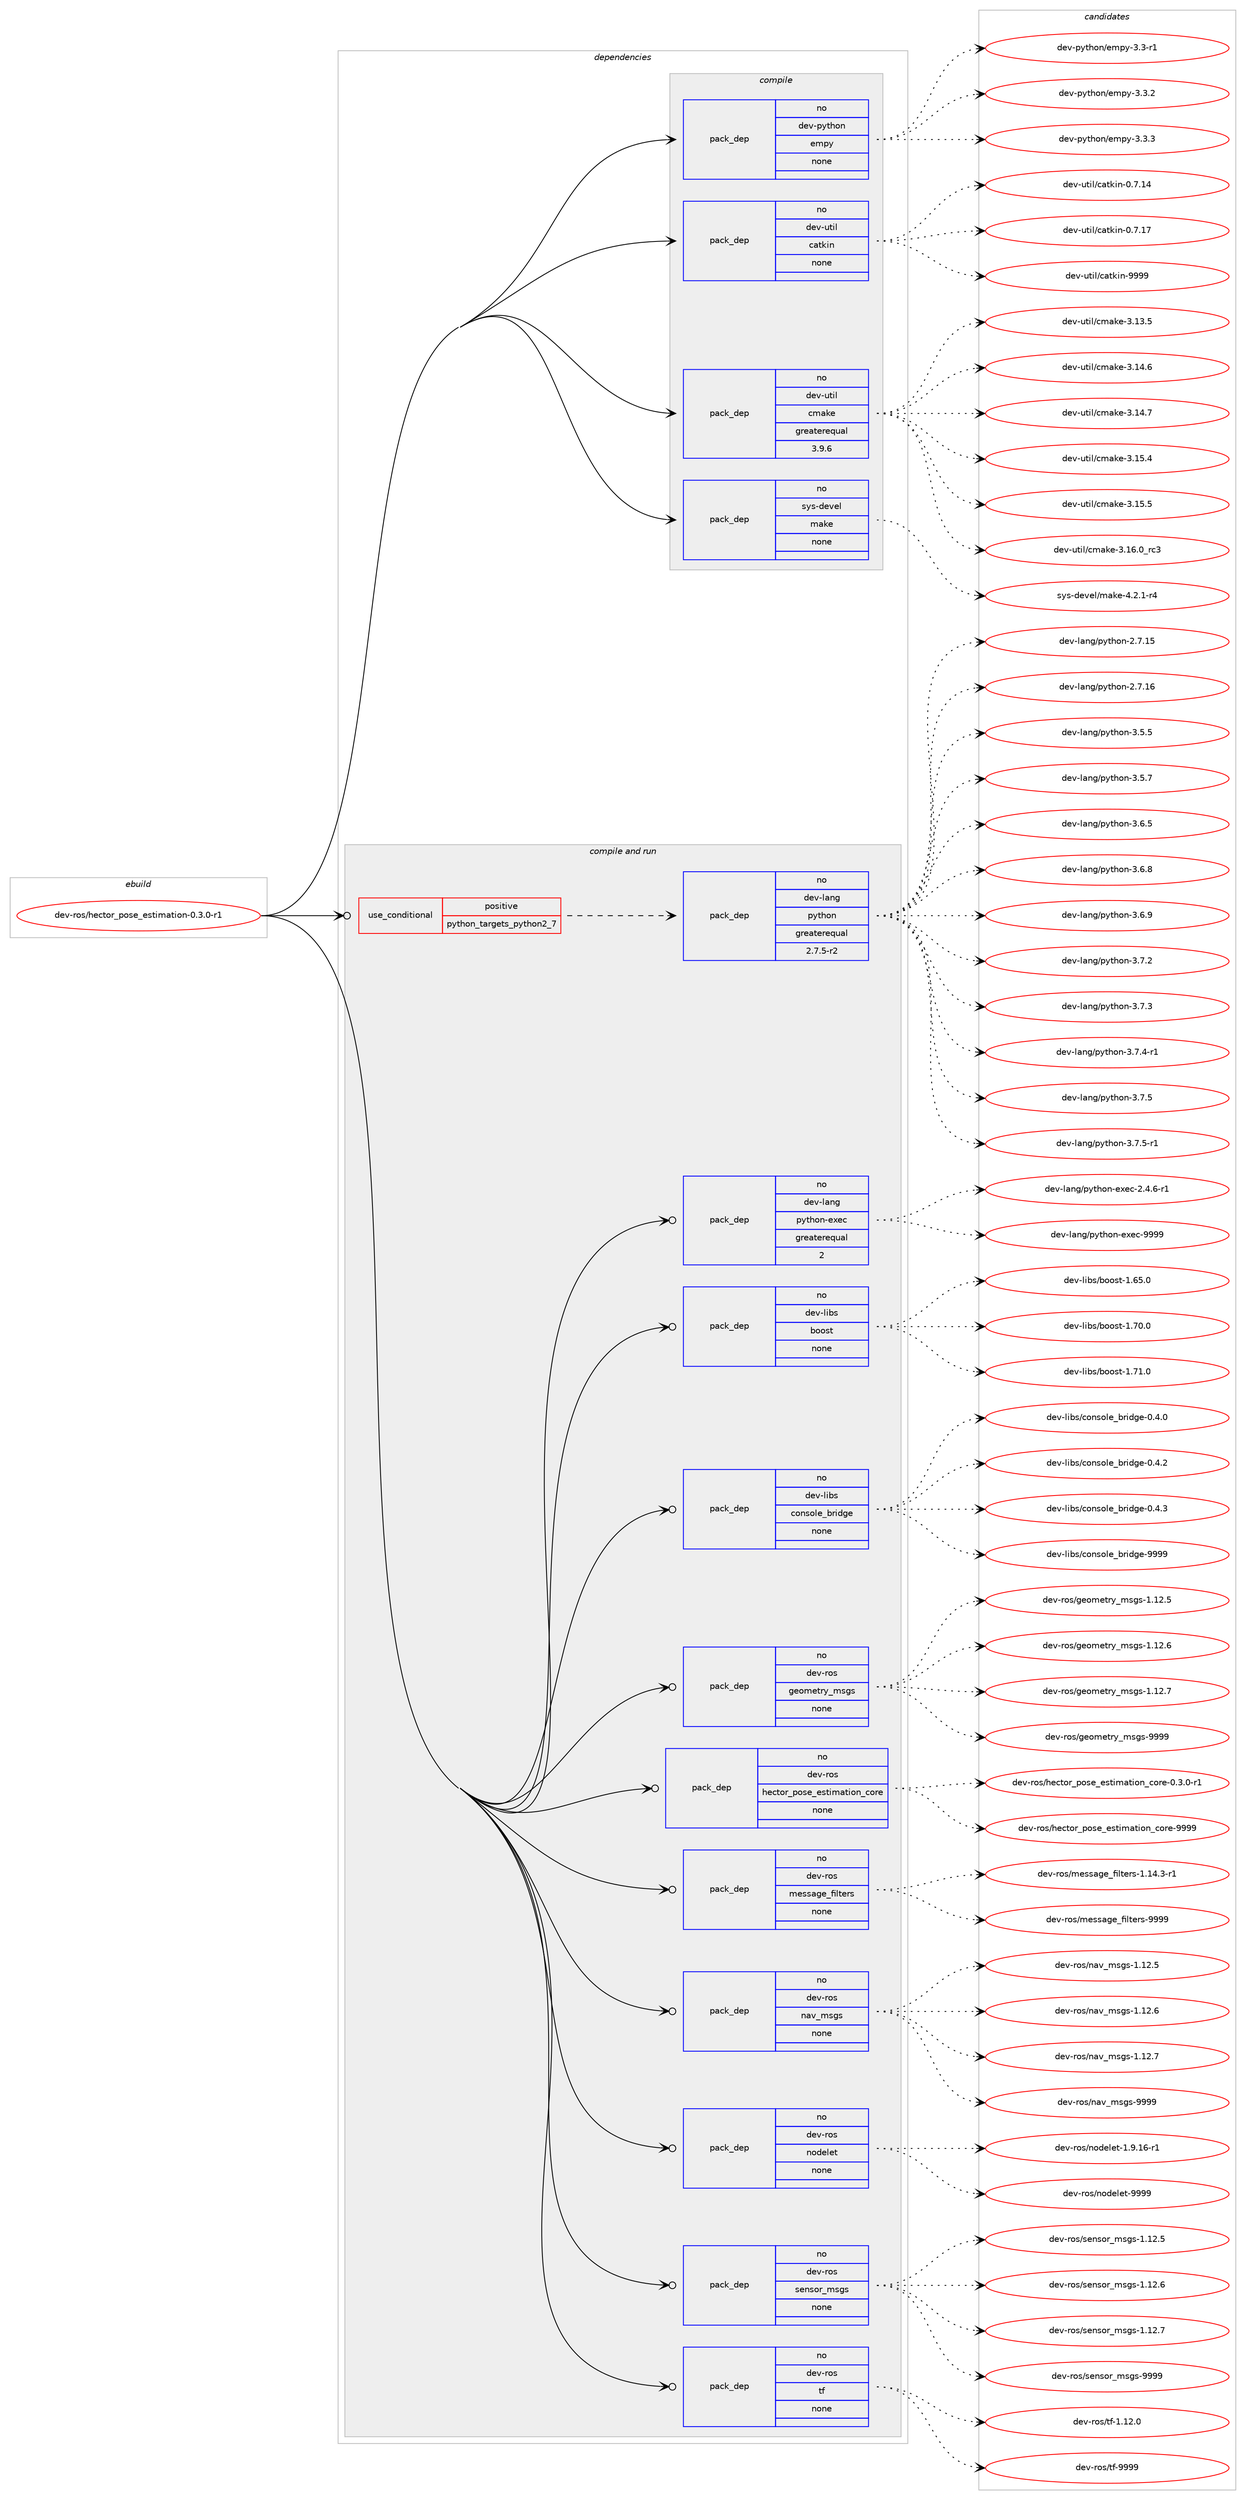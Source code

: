 digraph prolog {

# *************
# Graph options
# *************

newrank=true;
concentrate=true;
compound=true;
graph [rankdir=LR,fontname=Helvetica,fontsize=10,ranksep=1.5];#, ranksep=2.5, nodesep=0.2];
edge  [arrowhead=vee];
node  [fontname=Helvetica,fontsize=10];

# **********
# The ebuild
# **********

subgraph cluster_leftcol {
color=gray;
rank=same;
label=<<i>ebuild</i>>;
id [label="dev-ros/hector_pose_estimation-0.3.0-r1", color=red, width=4, href="../dev-ros/hector_pose_estimation-0.3.0-r1.svg"];
}

# ****************
# The dependencies
# ****************

subgraph cluster_midcol {
color=gray;
label=<<i>dependencies</i>>;
subgraph cluster_compile {
fillcolor="#eeeeee";
style=filled;
label=<<i>compile</i>>;
subgraph pack488463 {
dependency653864 [label=<<TABLE BORDER="0" CELLBORDER="1" CELLSPACING="0" CELLPADDING="4" WIDTH="220"><TR><TD ROWSPAN="6" CELLPADDING="30">pack_dep</TD></TR><TR><TD WIDTH="110">no</TD></TR><TR><TD>dev-python</TD></TR><TR><TD>empy</TD></TR><TR><TD>none</TD></TR><TR><TD></TD></TR></TABLE>>, shape=none, color=blue];
}
id:e -> dependency653864:w [weight=20,style="solid",arrowhead="vee"];
subgraph pack488464 {
dependency653865 [label=<<TABLE BORDER="0" CELLBORDER="1" CELLSPACING="0" CELLPADDING="4" WIDTH="220"><TR><TD ROWSPAN="6" CELLPADDING="30">pack_dep</TD></TR><TR><TD WIDTH="110">no</TD></TR><TR><TD>dev-util</TD></TR><TR><TD>catkin</TD></TR><TR><TD>none</TD></TR><TR><TD></TD></TR></TABLE>>, shape=none, color=blue];
}
id:e -> dependency653865:w [weight=20,style="solid",arrowhead="vee"];
subgraph pack488465 {
dependency653866 [label=<<TABLE BORDER="0" CELLBORDER="1" CELLSPACING="0" CELLPADDING="4" WIDTH="220"><TR><TD ROWSPAN="6" CELLPADDING="30">pack_dep</TD></TR><TR><TD WIDTH="110">no</TD></TR><TR><TD>dev-util</TD></TR><TR><TD>cmake</TD></TR><TR><TD>greaterequal</TD></TR><TR><TD>3.9.6</TD></TR></TABLE>>, shape=none, color=blue];
}
id:e -> dependency653866:w [weight=20,style="solid",arrowhead="vee"];
subgraph pack488466 {
dependency653867 [label=<<TABLE BORDER="0" CELLBORDER="1" CELLSPACING="0" CELLPADDING="4" WIDTH="220"><TR><TD ROWSPAN="6" CELLPADDING="30">pack_dep</TD></TR><TR><TD WIDTH="110">no</TD></TR><TR><TD>sys-devel</TD></TR><TR><TD>make</TD></TR><TR><TD>none</TD></TR><TR><TD></TD></TR></TABLE>>, shape=none, color=blue];
}
id:e -> dependency653867:w [weight=20,style="solid",arrowhead="vee"];
}
subgraph cluster_compileandrun {
fillcolor="#eeeeee";
style=filled;
label=<<i>compile and run</i>>;
subgraph cond153495 {
dependency653868 [label=<<TABLE BORDER="0" CELLBORDER="1" CELLSPACING="0" CELLPADDING="4"><TR><TD ROWSPAN="3" CELLPADDING="10">use_conditional</TD></TR><TR><TD>positive</TD></TR><TR><TD>python_targets_python2_7</TD></TR></TABLE>>, shape=none, color=red];
subgraph pack488467 {
dependency653869 [label=<<TABLE BORDER="0" CELLBORDER="1" CELLSPACING="0" CELLPADDING="4" WIDTH="220"><TR><TD ROWSPAN="6" CELLPADDING="30">pack_dep</TD></TR><TR><TD WIDTH="110">no</TD></TR><TR><TD>dev-lang</TD></TR><TR><TD>python</TD></TR><TR><TD>greaterequal</TD></TR><TR><TD>2.7.5-r2</TD></TR></TABLE>>, shape=none, color=blue];
}
dependency653868:e -> dependency653869:w [weight=20,style="dashed",arrowhead="vee"];
}
id:e -> dependency653868:w [weight=20,style="solid",arrowhead="odotvee"];
subgraph pack488468 {
dependency653870 [label=<<TABLE BORDER="0" CELLBORDER="1" CELLSPACING="0" CELLPADDING="4" WIDTH="220"><TR><TD ROWSPAN="6" CELLPADDING="30">pack_dep</TD></TR><TR><TD WIDTH="110">no</TD></TR><TR><TD>dev-lang</TD></TR><TR><TD>python-exec</TD></TR><TR><TD>greaterequal</TD></TR><TR><TD>2</TD></TR></TABLE>>, shape=none, color=blue];
}
id:e -> dependency653870:w [weight=20,style="solid",arrowhead="odotvee"];
subgraph pack488469 {
dependency653871 [label=<<TABLE BORDER="0" CELLBORDER="1" CELLSPACING="0" CELLPADDING="4" WIDTH="220"><TR><TD ROWSPAN="6" CELLPADDING="30">pack_dep</TD></TR><TR><TD WIDTH="110">no</TD></TR><TR><TD>dev-libs</TD></TR><TR><TD>boost</TD></TR><TR><TD>none</TD></TR><TR><TD></TD></TR></TABLE>>, shape=none, color=blue];
}
id:e -> dependency653871:w [weight=20,style="solid",arrowhead="odotvee"];
subgraph pack488470 {
dependency653872 [label=<<TABLE BORDER="0" CELLBORDER="1" CELLSPACING="0" CELLPADDING="4" WIDTH="220"><TR><TD ROWSPAN="6" CELLPADDING="30">pack_dep</TD></TR><TR><TD WIDTH="110">no</TD></TR><TR><TD>dev-libs</TD></TR><TR><TD>console_bridge</TD></TR><TR><TD>none</TD></TR><TR><TD></TD></TR></TABLE>>, shape=none, color=blue];
}
id:e -> dependency653872:w [weight=20,style="solid",arrowhead="odotvee"];
subgraph pack488471 {
dependency653873 [label=<<TABLE BORDER="0" CELLBORDER="1" CELLSPACING="0" CELLPADDING="4" WIDTH="220"><TR><TD ROWSPAN="6" CELLPADDING="30">pack_dep</TD></TR><TR><TD WIDTH="110">no</TD></TR><TR><TD>dev-ros</TD></TR><TR><TD>geometry_msgs</TD></TR><TR><TD>none</TD></TR><TR><TD></TD></TR></TABLE>>, shape=none, color=blue];
}
id:e -> dependency653873:w [weight=20,style="solid",arrowhead="odotvee"];
subgraph pack488472 {
dependency653874 [label=<<TABLE BORDER="0" CELLBORDER="1" CELLSPACING="0" CELLPADDING="4" WIDTH="220"><TR><TD ROWSPAN="6" CELLPADDING="30">pack_dep</TD></TR><TR><TD WIDTH="110">no</TD></TR><TR><TD>dev-ros</TD></TR><TR><TD>hector_pose_estimation_core</TD></TR><TR><TD>none</TD></TR><TR><TD></TD></TR></TABLE>>, shape=none, color=blue];
}
id:e -> dependency653874:w [weight=20,style="solid",arrowhead="odotvee"];
subgraph pack488473 {
dependency653875 [label=<<TABLE BORDER="0" CELLBORDER="1" CELLSPACING="0" CELLPADDING="4" WIDTH="220"><TR><TD ROWSPAN="6" CELLPADDING="30">pack_dep</TD></TR><TR><TD WIDTH="110">no</TD></TR><TR><TD>dev-ros</TD></TR><TR><TD>message_filters</TD></TR><TR><TD>none</TD></TR><TR><TD></TD></TR></TABLE>>, shape=none, color=blue];
}
id:e -> dependency653875:w [weight=20,style="solid",arrowhead="odotvee"];
subgraph pack488474 {
dependency653876 [label=<<TABLE BORDER="0" CELLBORDER="1" CELLSPACING="0" CELLPADDING="4" WIDTH="220"><TR><TD ROWSPAN="6" CELLPADDING="30">pack_dep</TD></TR><TR><TD WIDTH="110">no</TD></TR><TR><TD>dev-ros</TD></TR><TR><TD>nav_msgs</TD></TR><TR><TD>none</TD></TR><TR><TD></TD></TR></TABLE>>, shape=none, color=blue];
}
id:e -> dependency653876:w [weight=20,style="solid",arrowhead="odotvee"];
subgraph pack488475 {
dependency653877 [label=<<TABLE BORDER="0" CELLBORDER="1" CELLSPACING="0" CELLPADDING="4" WIDTH="220"><TR><TD ROWSPAN="6" CELLPADDING="30">pack_dep</TD></TR><TR><TD WIDTH="110">no</TD></TR><TR><TD>dev-ros</TD></TR><TR><TD>nodelet</TD></TR><TR><TD>none</TD></TR><TR><TD></TD></TR></TABLE>>, shape=none, color=blue];
}
id:e -> dependency653877:w [weight=20,style="solid",arrowhead="odotvee"];
subgraph pack488476 {
dependency653878 [label=<<TABLE BORDER="0" CELLBORDER="1" CELLSPACING="0" CELLPADDING="4" WIDTH="220"><TR><TD ROWSPAN="6" CELLPADDING="30">pack_dep</TD></TR><TR><TD WIDTH="110">no</TD></TR><TR><TD>dev-ros</TD></TR><TR><TD>sensor_msgs</TD></TR><TR><TD>none</TD></TR><TR><TD></TD></TR></TABLE>>, shape=none, color=blue];
}
id:e -> dependency653878:w [weight=20,style="solid",arrowhead="odotvee"];
subgraph pack488477 {
dependency653879 [label=<<TABLE BORDER="0" CELLBORDER="1" CELLSPACING="0" CELLPADDING="4" WIDTH="220"><TR><TD ROWSPAN="6" CELLPADDING="30">pack_dep</TD></TR><TR><TD WIDTH="110">no</TD></TR><TR><TD>dev-ros</TD></TR><TR><TD>tf</TD></TR><TR><TD>none</TD></TR><TR><TD></TD></TR></TABLE>>, shape=none, color=blue];
}
id:e -> dependency653879:w [weight=20,style="solid",arrowhead="odotvee"];
}
subgraph cluster_run {
fillcolor="#eeeeee";
style=filled;
label=<<i>run</i>>;
}
}

# **************
# The candidates
# **************

subgraph cluster_choices {
rank=same;
color=gray;
label=<<i>candidates</i>>;

subgraph choice488463 {
color=black;
nodesep=1;
choice1001011184511212111610411111047101109112121455146514511449 [label="dev-python/empy-3.3-r1", color=red, width=4,href="../dev-python/empy-3.3-r1.svg"];
choice1001011184511212111610411111047101109112121455146514650 [label="dev-python/empy-3.3.2", color=red, width=4,href="../dev-python/empy-3.3.2.svg"];
choice1001011184511212111610411111047101109112121455146514651 [label="dev-python/empy-3.3.3", color=red, width=4,href="../dev-python/empy-3.3.3.svg"];
dependency653864:e -> choice1001011184511212111610411111047101109112121455146514511449:w [style=dotted,weight="100"];
dependency653864:e -> choice1001011184511212111610411111047101109112121455146514650:w [style=dotted,weight="100"];
dependency653864:e -> choice1001011184511212111610411111047101109112121455146514651:w [style=dotted,weight="100"];
}
subgraph choice488464 {
color=black;
nodesep=1;
choice1001011184511711610510847999711610710511045484655464952 [label="dev-util/catkin-0.7.14", color=red, width=4,href="../dev-util/catkin-0.7.14.svg"];
choice1001011184511711610510847999711610710511045484655464955 [label="dev-util/catkin-0.7.17", color=red, width=4,href="../dev-util/catkin-0.7.17.svg"];
choice100101118451171161051084799971161071051104557575757 [label="dev-util/catkin-9999", color=red, width=4,href="../dev-util/catkin-9999.svg"];
dependency653865:e -> choice1001011184511711610510847999711610710511045484655464952:w [style=dotted,weight="100"];
dependency653865:e -> choice1001011184511711610510847999711610710511045484655464955:w [style=dotted,weight="100"];
dependency653865:e -> choice100101118451171161051084799971161071051104557575757:w [style=dotted,weight="100"];
}
subgraph choice488465 {
color=black;
nodesep=1;
choice1001011184511711610510847991099710710145514649514653 [label="dev-util/cmake-3.13.5", color=red, width=4,href="../dev-util/cmake-3.13.5.svg"];
choice1001011184511711610510847991099710710145514649524654 [label="dev-util/cmake-3.14.6", color=red, width=4,href="../dev-util/cmake-3.14.6.svg"];
choice1001011184511711610510847991099710710145514649524655 [label="dev-util/cmake-3.14.7", color=red, width=4,href="../dev-util/cmake-3.14.7.svg"];
choice1001011184511711610510847991099710710145514649534652 [label="dev-util/cmake-3.15.4", color=red, width=4,href="../dev-util/cmake-3.15.4.svg"];
choice1001011184511711610510847991099710710145514649534653 [label="dev-util/cmake-3.15.5", color=red, width=4,href="../dev-util/cmake-3.15.5.svg"];
choice1001011184511711610510847991099710710145514649544648951149951 [label="dev-util/cmake-3.16.0_rc3", color=red, width=4,href="../dev-util/cmake-3.16.0_rc3.svg"];
dependency653866:e -> choice1001011184511711610510847991099710710145514649514653:w [style=dotted,weight="100"];
dependency653866:e -> choice1001011184511711610510847991099710710145514649524654:w [style=dotted,weight="100"];
dependency653866:e -> choice1001011184511711610510847991099710710145514649524655:w [style=dotted,weight="100"];
dependency653866:e -> choice1001011184511711610510847991099710710145514649534652:w [style=dotted,weight="100"];
dependency653866:e -> choice1001011184511711610510847991099710710145514649534653:w [style=dotted,weight="100"];
dependency653866:e -> choice1001011184511711610510847991099710710145514649544648951149951:w [style=dotted,weight="100"];
}
subgraph choice488466 {
color=black;
nodesep=1;
choice1151211154510010111810110847109971071014552465046494511452 [label="sys-devel/make-4.2.1-r4", color=red, width=4,href="../sys-devel/make-4.2.1-r4.svg"];
dependency653867:e -> choice1151211154510010111810110847109971071014552465046494511452:w [style=dotted,weight="100"];
}
subgraph choice488467 {
color=black;
nodesep=1;
choice10010111845108971101034711212111610411111045504655464953 [label="dev-lang/python-2.7.15", color=red, width=4,href="../dev-lang/python-2.7.15.svg"];
choice10010111845108971101034711212111610411111045504655464954 [label="dev-lang/python-2.7.16", color=red, width=4,href="../dev-lang/python-2.7.16.svg"];
choice100101118451089711010347112121116104111110455146534653 [label="dev-lang/python-3.5.5", color=red, width=4,href="../dev-lang/python-3.5.5.svg"];
choice100101118451089711010347112121116104111110455146534655 [label="dev-lang/python-3.5.7", color=red, width=4,href="../dev-lang/python-3.5.7.svg"];
choice100101118451089711010347112121116104111110455146544653 [label="dev-lang/python-3.6.5", color=red, width=4,href="../dev-lang/python-3.6.5.svg"];
choice100101118451089711010347112121116104111110455146544656 [label="dev-lang/python-3.6.8", color=red, width=4,href="../dev-lang/python-3.6.8.svg"];
choice100101118451089711010347112121116104111110455146544657 [label="dev-lang/python-3.6.9", color=red, width=4,href="../dev-lang/python-3.6.9.svg"];
choice100101118451089711010347112121116104111110455146554650 [label="dev-lang/python-3.7.2", color=red, width=4,href="../dev-lang/python-3.7.2.svg"];
choice100101118451089711010347112121116104111110455146554651 [label="dev-lang/python-3.7.3", color=red, width=4,href="../dev-lang/python-3.7.3.svg"];
choice1001011184510897110103471121211161041111104551465546524511449 [label="dev-lang/python-3.7.4-r1", color=red, width=4,href="../dev-lang/python-3.7.4-r1.svg"];
choice100101118451089711010347112121116104111110455146554653 [label="dev-lang/python-3.7.5", color=red, width=4,href="../dev-lang/python-3.7.5.svg"];
choice1001011184510897110103471121211161041111104551465546534511449 [label="dev-lang/python-3.7.5-r1", color=red, width=4,href="../dev-lang/python-3.7.5-r1.svg"];
dependency653869:e -> choice10010111845108971101034711212111610411111045504655464953:w [style=dotted,weight="100"];
dependency653869:e -> choice10010111845108971101034711212111610411111045504655464954:w [style=dotted,weight="100"];
dependency653869:e -> choice100101118451089711010347112121116104111110455146534653:w [style=dotted,weight="100"];
dependency653869:e -> choice100101118451089711010347112121116104111110455146534655:w [style=dotted,weight="100"];
dependency653869:e -> choice100101118451089711010347112121116104111110455146544653:w [style=dotted,weight="100"];
dependency653869:e -> choice100101118451089711010347112121116104111110455146544656:w [style=dotted,weight="100"];
dependency653869:e -> choice100101118451089711010347112121116104111110455146544657:w [style=dotted,weight="100"];
dependency653869:e -> choice100101118451089711010347112121116104111110455146554650:w [style=dotted,weight="100"];
dependency653869:e -> choice100101118451089711010347112121116104111110455146554651:w [style=dotted,weight="100"];
dependency653869:e -> choice1001011184510897110103471121211161041111104551465546524511449:w [style=dotted,weight="100"];
dependency653869:e -> choice100101118451089711010347112121116104111110455146554653:w [style=dotted,weight="100"];
dependency653869:e -> choice1001011184510897110103471121211161041111104551465546534511449:w [style=dotted,weight="100"];
}
subgraph choice488468 {
color=black;
nodesep=1;
choice10010111845108971101034711212111610411111045101120101994550465246544511449 [label="dev-lang/python-exec-2.4.6-r1", color=red, width=4,href="../dev-lang/python-exec-2.4.6-r1.svg"];
choice10010111845108971101034711212111610411111045101120101994557575757 [label="dev-lang/python-exec-9999", color=red, width=4,href="../dev-lang/python-exec-9999.svg"];
dependency653870:e -> choice10010111845108971101034711212111610411111045101120101994550465246544511449:w [style=dotted,weight="100"];
dependency653870:e -> choice10010111845108971101034711212111610411111045101120101994557575757:w [style=dotted,weight="100"];
}
subgraph choice488469 {
color=black;
nodesep=1;
choice1001011184510810598115479811111111511645494654534648 [label="dev-libs/boost-1.65.0", color=red, width=4,href="../dev-libs/boost-1.65.0.svg"];
choice1001011184510810598115479811111111511645494655484648 [label="dev-libs/boost-1.70.0", color=red, width=4,href="../dev-libs/boost-1.70.0.svg"];
choice1001011184510810598115479811111111511645494655494648 [label="dev-libs/boost-1.71.0", color=red, width=4,href="../dev-libs/boost-1.71.0.svg"];
dependency653871:e -> choice1001011184510810598115479811111111511645494654534648:w [style=dotted,weight="100"];
dependency653871:e -> choice1001011184510810598115479811111111511645494655484648:w [style=dotted,weight="100"];
dependency653871:e -> choice1001011184510810598115479811111111511645494655494648:w [style=dotted,weight="100"];
}
subgraph choice488470 {
color=black;
nodesep=1;
choice100101118451081059811547991111101151111081019598114105100103101454846524648 [label="dev-libs/console_bridge-0.4.0", color=red, width=4,href="../dev-libs/console_bridge-0.4.0.svg"];
choice100101118451081059811547991111101151111081019598114105100103101454846524650 [label="dev-libs/console_bridge-0.4.2", color=red, width=4,href="../dev-libs/console_bridge-0.4.2.svg"];
choice100101118451081059811547991111101151111081019598114105100103101454846524651 [label="dev-libs/console_bridge-0.4.3", color=red, width=4,href="../dev-libs/console_bridge-0.4.3.svg"];
choice1001011184510810598115479911111011511110810195981141051001031014557575757 [label="dev-libs/console_bridge-9999", color=red, width=4,href="../dev-libs/console_bridge-9999.svg"];
dependency653872:e -> choice100101118451081059811547991111101151111081019598114105100103101454846524648:w [style=dotted,weight="100"];
dependency653872:e -> choice100101118451081059811547991111101151111081019598114105100103101454846524650:w [style=dotted,weight="100"];
dependency653872:e -> choice100101118451081059811547991111101151111081019598114105100103101454846524651:w [style=dotted,weight="100"];
dependency653872:e -> choice1001011184510810598115479911111011511110810195981141051001031014557575757:w [style=dotted,weight="100"];
}
subgraph choice488471 {
color=black;
nodesep=1;
choice10010111845114111115471031011111091011161141219510911510311545494649504653 [label="dev-ros/geometry_msgs-1.12.5", color=red, width=4,href="../dev-ros/geometry_msgs-1.12.5.svg"];
choice10010111845114111115471031011111091011161141219510911510311545494649504654 [label="dev-ros/geometry_msgs-1.12.6", color=red, width=4,href="../dev-ros/geometry_msgs-1.12.6.svg"];
choice10010111845114111115471031011111091011161141219510911510311545494649504655 [label="dev-ros/geometry_msgs-1.12.7", color=red, width=4,href="../dev-ros/geometry_msgs-1.12.7.svg"];
choice1001011184511411111547103101111109101116114121951091151031154557575757 [label="dev-ros/geometry_msgs-9999", color=red, width=4,href="../dev-ros/geometry_msgs-9999.svg"];
dependency653873:e -> choice10010111845114111115471031011111091011161141219510911510311545494649504653:w [style=dotted,weight="100"];
dependency653873:e -> choice10010111845114111115471031011111091011161141219510911510311545494649504654:w [style=dotted,weight="100"];
dependency653873:e -> choice10010111845114111115471031011111091011161141219510911510311545494649504655:w [style=dotted,weight="100"];
dependency653873:e -> choice1001011184511411111547103101111109101116114121951091151031154557575757:w [style=dotted,weight="100"];
}
subgraph choice488472 {
color=black;
nodesep=1;
choice10010111845114111115471041019911611111495112111115101951011151161051099711610511111095991111141014548465146484511449 [label="dev-ros/hector_pose_estimation_core-0.3.0-r1", color=red, width=4,href="../dev-ros/hector_pose_estimation_core-0.3.0-r1.svg"];
choice10010111845114111115471041019911611111495112111115101951011151161051099711610511111095991111141014557575757 [label="dev-ros/hector_pose_estimation_core-9999", color=red, width=4,href="../dev-ros/hector_pose_estimation_core-9999.svg"];
dependency653874:e -> choice10010111845114111115471041019911611111495112111115101951011151161051099711610511111095991111141014548465146484511449:w [style=dotted,weight="100"];
dependency653874:e -> choice10010111845114111115471041019911611111495112111115101951011151161051099711610511111095991111141014557575757:w [style=dotted,weight="100"];
}
subgraph choice488473 {
color=black;
nodesep=1;
choice10010111845114111115471091011151159710310195102105108116101114115454946495246514511449 [label="dev-ros/message_filters-1.14.3-r1", color=red, width=4,href="../dev-ros/message_filters-1.14.3-r1.svg"];
choice100101118451141111154710910111511597103101951021051081161011141154557575757 [label="dev-ros/message_filters-9999", color=red, width=4,href="../dev-ros/message_filters-9999.svg"];
dependency653875:e -> choice10010111845114111115471091011151159710310195102105108116101114115454946495246514511449:w [style=dotted,weight="100"];
dependency653875:e -> choice100101118451141111154710910111511597103101951021051081161011141154557575757:w [style=dotted,weight="100"];
}
subgraph choice488474 {
color=black;
nodesep=1;
choice1001011184511411111547110971189510911510311545494649504653 [label="dev-ros/nav_msgs-1.12.5", color=red, width=4,href="../dev-ros/nav_msgs-1.12.5.svg"];
choice1001011184511411111547110971189510911510311545494649504654 [label="dev-ros/nav_msgs-1.12.6", color=red, width=4,href="../dev-ros/nav_msgs-1.12.6.svg"];
choice1001011184511411111547110971189510911510311545494649504655 [label="dev-ros/nav_msgs-1.12.7", color=red, width=4,href="../dev-ros/nav_msgs-1.12.7.svg"];
choice100101118451141111154711097118951091151031154557575757 [label="dev-ros/nav_msgs-9999", color=red, width=4,href="../dev-ros/nav_msgs-9999.svg"];
dependency653876:e -> choice1001011184511411111547110971189510911510311545494649504653:w [style=dotted,weight="100"];
dependency653876:e -> choice1001011184511411111547110971189510911510311545494649504654:w [style=dotted,weight="100"];
dependency653876:e -> choice1001011184511411111547110971189510911510311545494649504655:w [style=dotted,weight="100"];
dependency653876:e -> choice100101118451141111154711097118951091151031154557575757:w [style=dotted,weight="100"];
}
subgraph choice488475 {
color=black;
nodesep=1;
choice1001011184511411111547110111100101108101116454946574649544511449 [label="dev-ros/nodelet-1.9.16-r1", color=red, width=4,href="../dev-ros/nodelet-1.9.16-r1.svg"];
choice10010111845114111115471101111001011081011164557575757 [label="dev-ros/nodelet-9999", color=red, width=4,href="../dev-ros/nodelet-9999.svg"];
dependency653877:e -> choice1001011184511411111547110111100101108101116454946574649544511449:w [style=dotted,weight="100"];
dependency653877:e -> choice10010111845114111115471101111001011081011164557575757:w [style=dotted,weight="100"];
}
subgraph choice488476 {
color=black;
nodesep=1;
choice10010111845114111115471151011101151111149510911510311545494649504653 [label="dev-ros/sensor_msgs-1.12.5", color=red, width=4,href="../dev-ros/sensor_msgs-1.12.5.svg"];
choice10010111845114111115471151011101151111149510911510311545494649504654 [label="dev-ros/sensor_msgs-1.12.6", color=red, width=4,href="../dev-ros/sensor_msgs-1.12.6.svg"];
choice10010111845114111115471151011101151111149510911510311545494649504655 [label="dev-ros/sensor_msgs-1.12.7", color=red, width=4,href="../dev-ros/sensor_msgs-1.12.7.svg"];
choice1001011184511411111547115101110115111114951091151031154557575757 [label="dev-ros/sensor_msgs-9999", color=red, width=4,href="../dev-ros/sensor_msgs-9999.svg"];
dependency653878:e -> choice10010111845114111115471151011101151111149510911510311545494649504653:w [style=dotted,weight="100"];
dependency653878:e -> choice10010111845114111115471151011101151111149510911510311545494649504654:w [style=dotted,weight="100"];
dependency653878:e -> choice10010111845114111115471151011101151111149510911510311545494649504655:w [style=dotted,weight="100"];
dependency653878:e -> choice1001011184511411111547115101110115111114951091151031154557575757:w [style=dotted,weight="100"];
}
subgraph choice488477 {
color=black;
nodesep=1;
choice100101118451141111154711610245494649504648 [label="dev-ros/tf-1.12.0", color=red, width=4,href="../dev-ros/tf-1.12.0.svg"];
choice10010111845114111115471161024557575757 [label="dev-ros/tf-9999", color=red, width=4,href="../dev-ros/tf-9999.svg"];
dependency653879:e -> choice100101118451141111154711610245494649504648:w [style=dotted,weight="100"];
dependency653879:e -> choice10010111845114111115471161024557575757:w [style=dotted,weight="100"];
}
}

}

